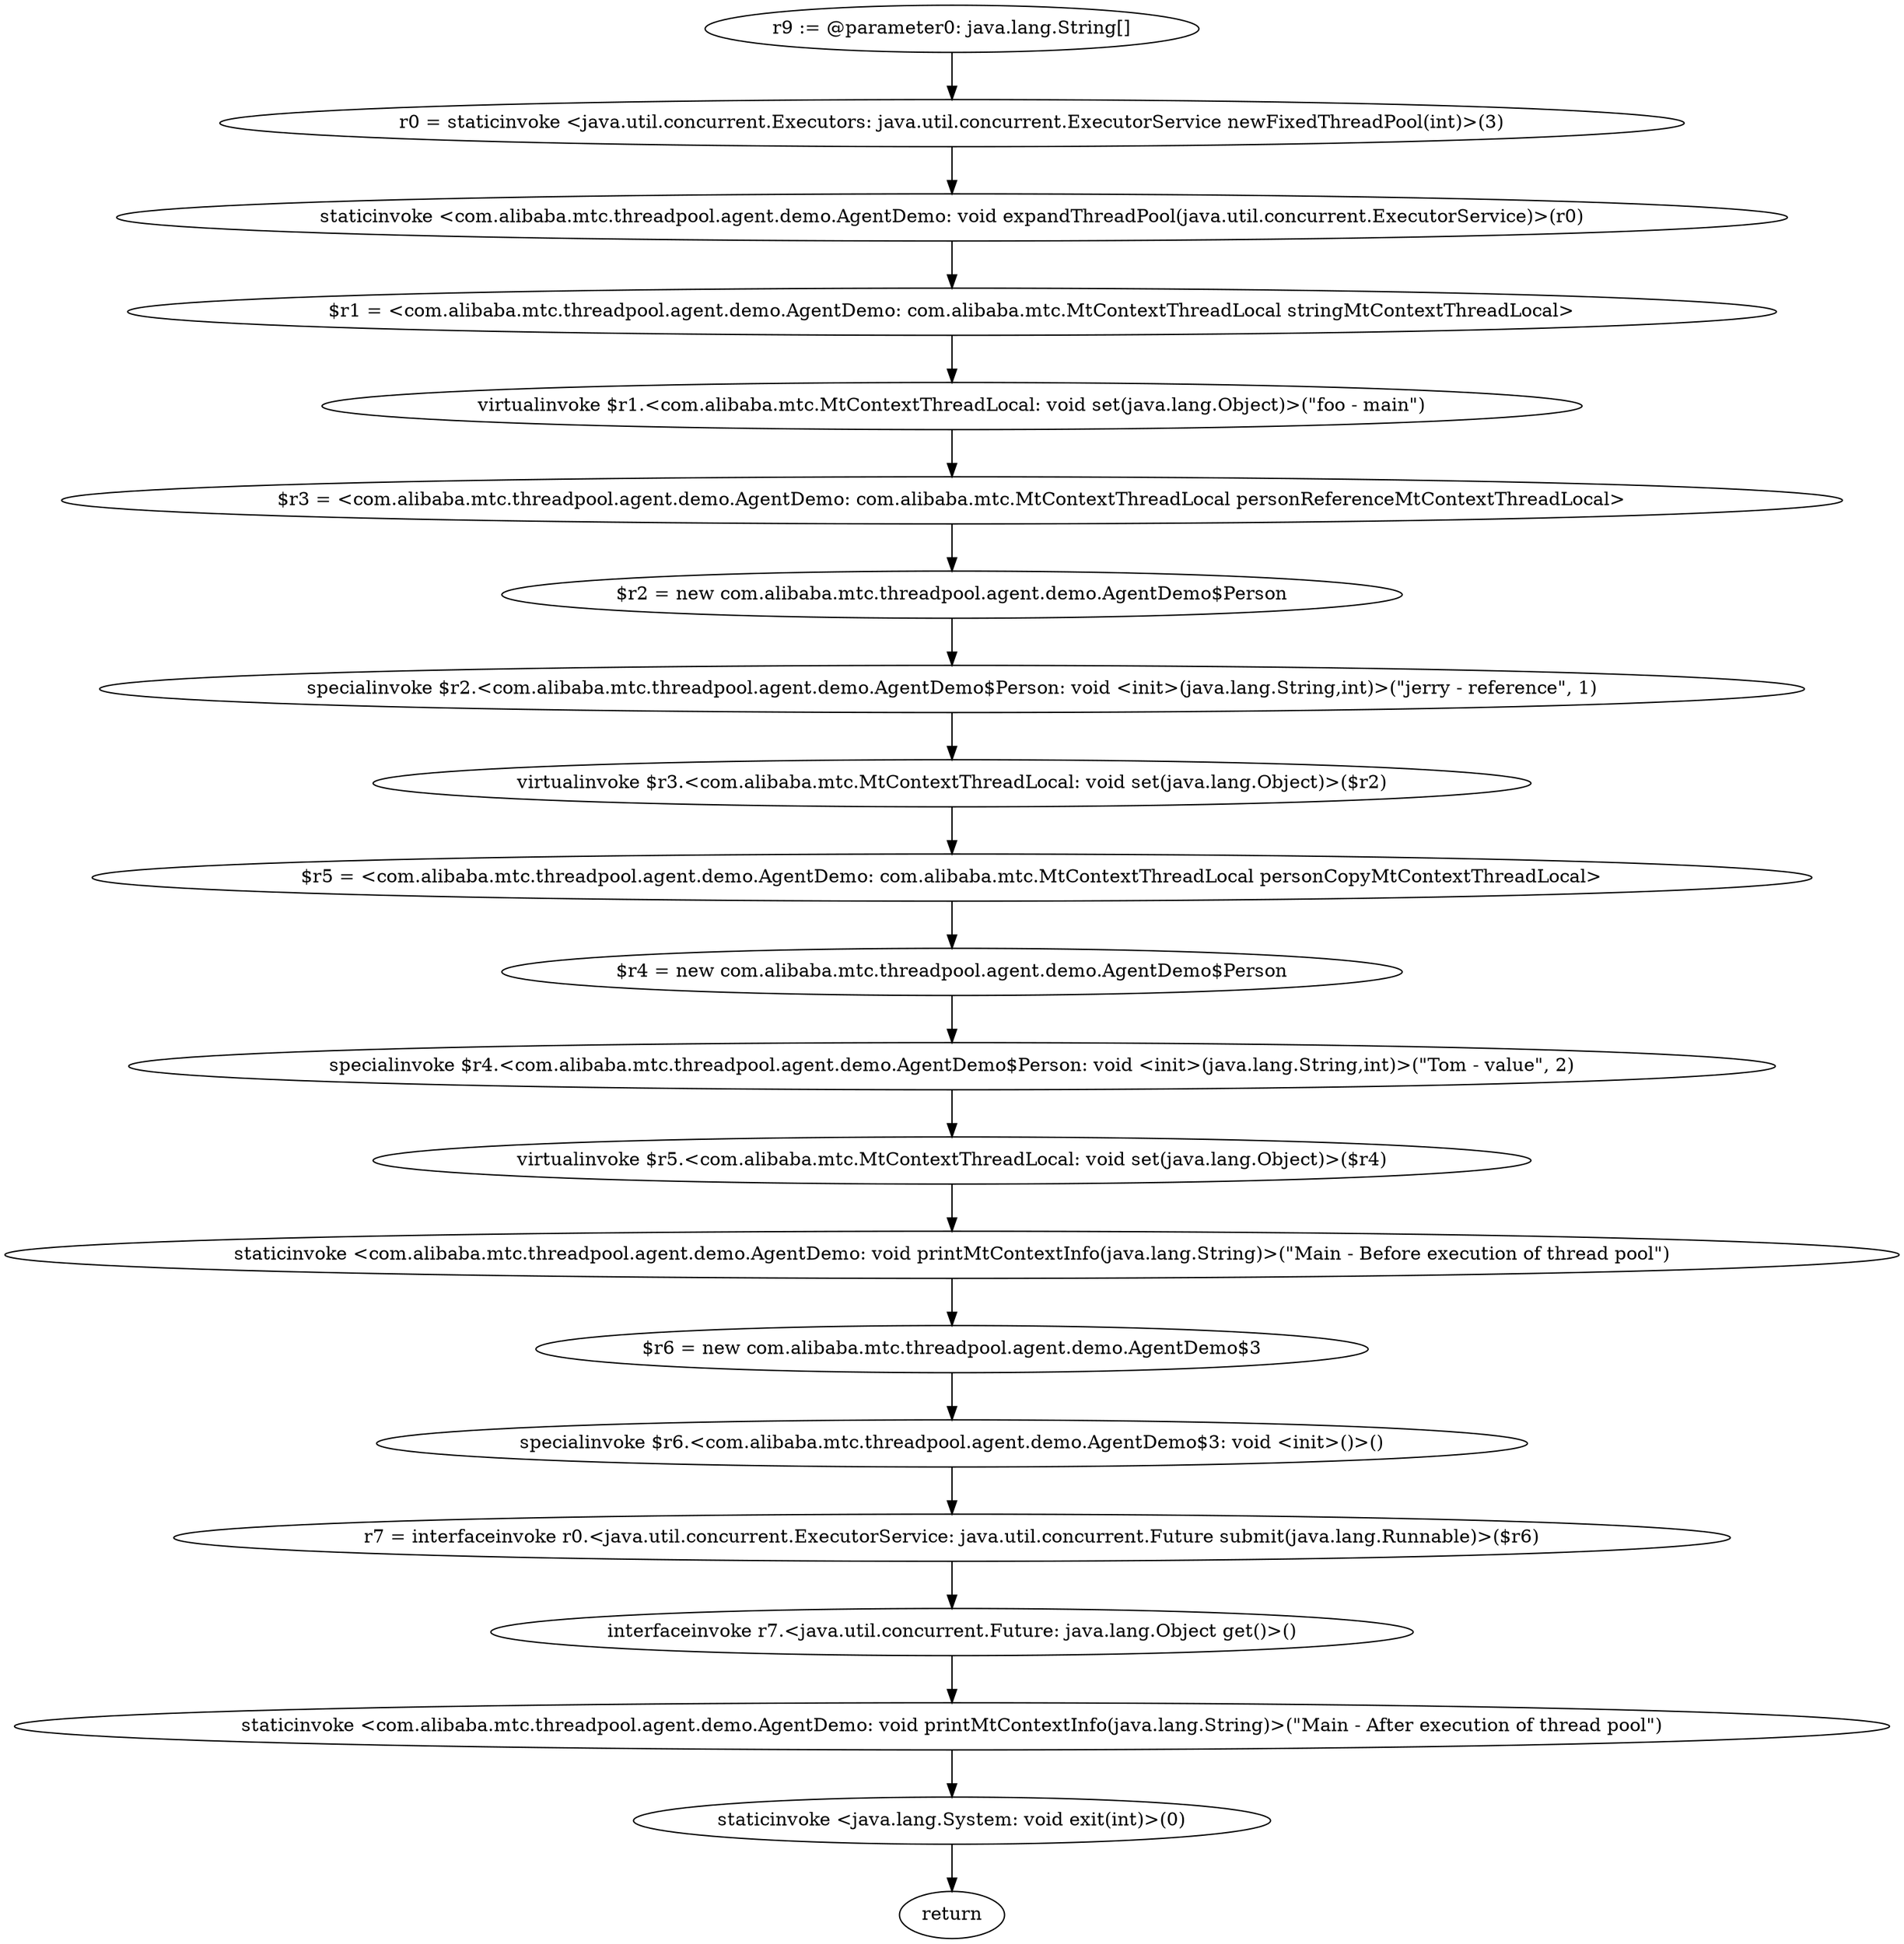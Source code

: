 digraph "unitGraph" {
    "r9 := @parameter0: java.lang.String[]"
    "r0 = staticinvoke <java.util.concurrent.Executors: java.util.concurrent.ExecutorService newFixedThreadPool(int)>(3)"
    "staticinvoke <com.alibaba.mtc.threadpool.agent.demo.AgentDemo: void expandThreadPool(java.util.concurrent.ExecutorService)>(r0)"
    "$r1 = <com.alibaba.mtc.threadpool.agent.demo.AgentDemo: com.alibaba.mtc.MtContextThreadLocal stringMtContextThreadLocal>"
    "virtualinvoke $r1.<com.alibaba.mtc.MtContextThreadLocal: void set(java.lang.Object)>(\"foo - main\")"
    "$r3 = <com.alibaba.mtc.threadpool.agent.demo.AgentDemo: com.alibaba.mtc.MtContextThreadLocal personReferenceMtContextThreadLocal>"
    "$r2 = new com.alibaba.mtc.threadpool.agent.demo.AgentDemo$Person"
    "specialinvoke $r2.<com.alibaba.mtc.threadpool.agent.demo.AgentDemo$Person: void <init>(java.lang.String,int)>(\"jerry - reference\", 1)"
    "virtualinvoke $r3.<com.alibaba.mtc.MtContextThreadLocal: void set(java.lang.Object)>($r2)"
    "$r5 = <com.alibaba.mtc.threadpool.agent.demo.AgentDemo: com.alibaba.mtc.MtContextThreadLocal personCopyMtContextThreadLocal>"
    "$r4 = new com.alibaba.mtc.threadpool.agent.demo.AgentDemo$Person"
    "specialinvoke $r4.<com.alibaba.mtc.threadpool.agent.demo.AgentDemo$Person: void <init>(java.lang.String,int)>(\"Tom - value\", 2)"
    "virtualinvoke $r5.<com.alibaba.mtc.MtContextThreadLocal: void set(java.lang.Object)>($r4)"
    "staticinvoke <com.alibaba.mtc.threadpool.agent.demo.AgentDemo: void printMtContextInfo(java.lang.String)>(\"Main - Before execution of thread pool\")"
    "$r6 = new com.alibaba.mtc.threadpool.agent.demo.AgentDemo$3"
    "specialinvoke $r6.<com.alibaba.mtc.threadpool.agent.demo.AgentDemo$3: void <init>()>()"
    "r7 = interfaceinvoke r0.<java.util.concurrent.ExecutorService: java.util.concurrent.Future submit(java.lang.Runnable)>($r6)"
    "interfaceinvoke r7.<java.util.concurrent.Future: java.lang.Object get()>()"
    "staticinvoke <com.alibaba.mtc.threadpool.agent.demo.AgentDemo: void printMtContextInfo(java.lang.String)>(\"Main - After execution of thread pool\")"
    "staticinvoke <java.lang.System: void exit(int)>(0)"
    "return"
    "r9 := @parameter0: java.lang.String[]"->"r0 = staticinvoke <java.util.concurrent.Executors: java.util.concurrent.ExecutorService newFixedThreadPool(int)>(3)";
    "r0 = staticinvoke <java.util.concurrent.Executors: java.util.concurrent.ExecutorService newFixedThreadPool(int)>(3)"->"staticinvoke <com.alibaba.mtc.threadpool.agent.demo.AgentDemo: void expandThreadPool(java.util.concurrent.ExecutorService)>(r0)";
    "staticinvoke <com.alibaba.mtc.threadpool.agent.demo.AgentDemo: void expandThreadPool(java.util.concurrent.ExecutorService)>(r0)"->"$r1 = <com.alibaba.mtc.threadpool.agent.demo.AgentDemo: com.alibaba.mtc.MtContextThreadLocal stringMtContextThreadLocal>";
    "$r1 = <com.alibaba.mtc.threadpool.agent.demo.AgentDemo: com.alibaba.mtc.MtContextThreadLocal stringMtContextThreadLocal>"->"virtualinvoke $r1.<com.alibaba.mtc.MtContextThreadLocal: void set(java.lang.Object)>(\"foo - main\")";
    "virtualinvoke $r1.<com.alibaba.mtc.MtContextThreadLocal: void set(java.lang.Object)>(\"foo - main\")"->"$r3 = <com.alibaba.mtc.threadpool.agent.demo.AgentDemo: com.alibaba.mtc.MtContextThreadLocal personReferenceMtContextThreadLocal>";
    "$r3 = <com.alibaba.mtc.threadpool.agent.demo.AgentDemo: com.alibaba.mtc.MtContextThreadLocal personReferenceMtContextThreadLocal>"->"$r2 = new com.alibaba.mtc.threadpool.agent.demo.AgentDemo$Person";
    "$r2 = new com.alibaba.mtc.threadpool.agent.demo.AgentDemo$Person"->"specialinvoke $r2.<com.alibaba.mtc.threadpool.agent.demo.AgentDemo$Person: void <init>(java.lang.String,int)>(\"jerry - reference\", 1)";
    "specialinvoke $r2.<com.alibaba.mtc.threadpool.agent.demo.AgentDemo$Person: void <init>(java.lang.String,int)>(\"jerry - reference\", 1)"->"virtualinvoke $r3.<com.alibaba.mtc.MtContextThreadLocal: void set(java.lang.Object)>($r2)";
    "virtualinvoke $r3.<com.alibaba.mtc.MtContextThreadLocal: void set(java.lang.Object)>($r2)"->"$r5 = <com.alibaba.mtc.threadpool.agent.demo.AgentDemo: com.alibaba.mtc.MtContextThreadLocal personCopyMtContextThreadLocal>";
    "$r5 = <com.alibaba.mtc.threadpool.agent.demo.AgentDemo: com.alibaba.mtc.MtContextThreadLocal personCopyMtContextThreadLocal>"->"$r4 = new com.alibaba.mtc.threadpool.agent.demo.AgentDemo$Person";
    "$r4 = new com.alibaba.mtc.threadpool.agent.demo.AgentDemo$Person"->"specialinvoke $r4.<com.alibaba.mtc.threadpool.agent.demo.AgentDemo$Person: void <init>(java.lang.String,int)>(\"Tom - value\", 2)";
    "specialinvoke $r4.<com.alibaba.mtc.threadpool.agent.demo.AgentDemo$Person: void <init>(java.lang.String,int)>(\"Tom - value\", 2)"->"virtualinvoke $r5.<com.alibaba.mtc.MtContextThreadLocal: void set(java.lang.Object)>($r4)";
    "virtualinvoke $r5.<com.alibaba.mtc.MtContextThreadLocal: void set(java.lang.Object)>($r4)"->"staticinvoke <com.alibaba.mtc.threadpool.agent.demo.AgentDemo: void printMtContextInfo(java.lang.String)>(\"Main - Before execution of thread pool\")";
    "staticinvoke <com.alibaba.mtc.threadpool.agent.demo.AgentDemo: void printMtContextInfo(java.lang.String)>(\"Main - Before execution of thread pool\")"->"$r6 = new com.alibaba.mtc.threadpool.agent.demo.AgentDemo$3";
    "$r6 = new com.alibaba.mtc.threadpool.agent.demo.AgentDemo$3"->"specialinvoke $r6.<com.alibaba.mtc.threadpool.agent.demo.AgentDemo$3: void <init>()>()";
    "specialinvoke $r6.<com.alibaba.mtc.threadpool.agent.demo.AgentDemo$3: void <init>()>()"->"r7 = interfaceinvoke r0.<java.util.concurrent.ExecutorService: java.util.concurrent.Future submit(java.lang.Runnable)>($r6)";
    "r7 = interfaceinvoke r0.<java.util.concurrent.ExecutorService: java.util.concurrent.Future submit(java.lang.Runnable)>($r6)"->"interfaceinvoke r7.<java.util.concurrent.Future: java.lang.Object get()>()";
    "interfaceinvoke r7.<java.util.concurrent.Future: java.lang.Object get()>()"->"staticinvoke <com.alibaba.mtc.threadpool.agent.demo.AgentDemo: void printMtContextInfo(java.lang.String)>(\"Main - After execution of thread pool\")";
    "staticinvoke <com.alibaba.mtc.threadpool.agent.demo.AgentDemo: void printMtContextInfo(java.lang.String)>(\"Main - After execution of thread pool\")"->"staticinvoke <java.lang.System: void exit(int)>(0)";
    "staticinvoke <java.lang.System: void exit(int)>(0)"->"return";
}
